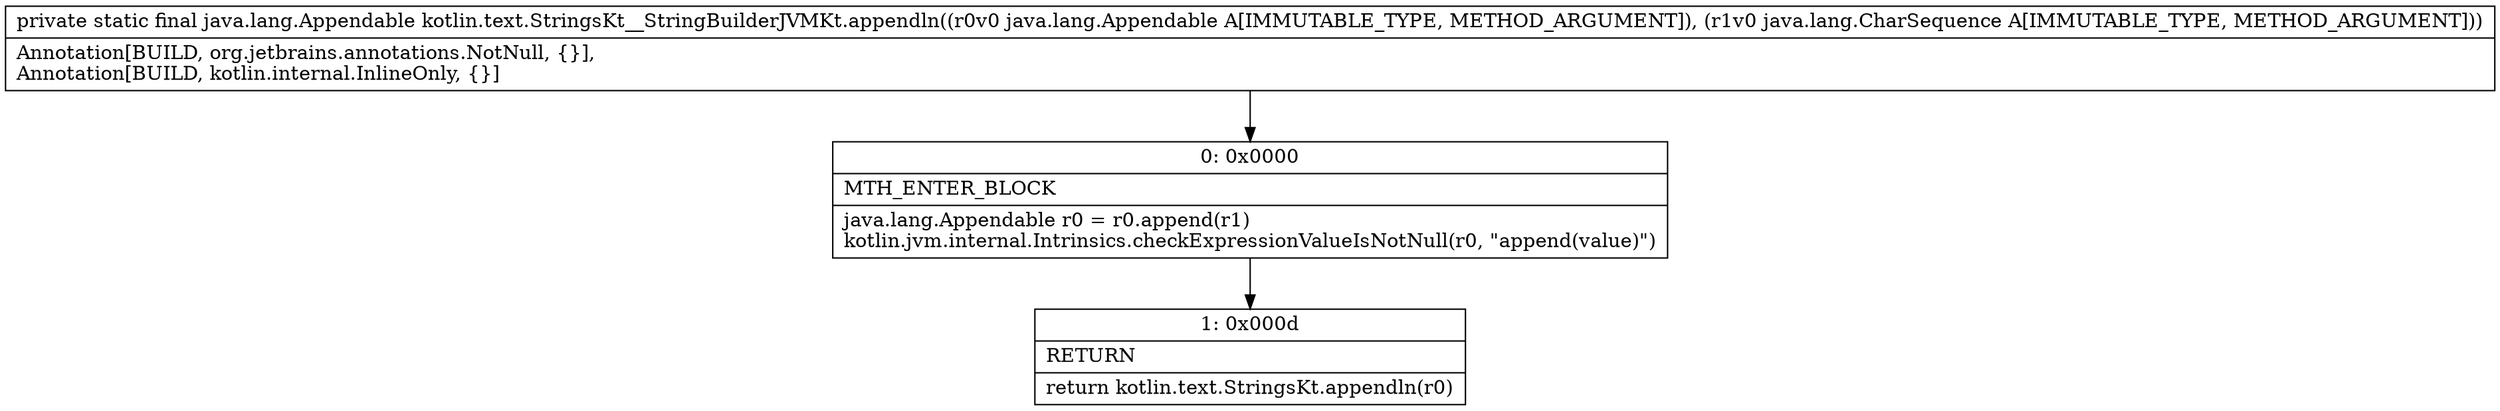 digraph "CFG forkotlin.text.StringsKt__StringBuilderJVMKt.appendln(Ljava\/lang\/Appendable;Ljava\/lang\/CharSequence;)Ljava\/lang\/Appendable;" {
Node_0 [shape=record,label="{0\:\ 0x0000|MTH_ENTER_BLOCK\l|java.lang.Appendable r0 = r0.append(r1)\lkotlin.jvm.internal.Intrinsics.checkExpressionValueIsNotNull(r0, \"append(value)\")\l}"];
Node_1 [shape=record,label="{1\:\ 0x000d|RETURN\l|return kotlin.text.StringsKt.appendln(r0)\l}"];
MethodNode[shape=record,label="{private static final java.lang.Appendable kotlin.text.StringsKt__StringBuilderJVMKt.appendln((r0v0 java.lang.Appendable A[IMMUTABLE_TYPE, METHOD_ARGUMENT]), (r1v0 java.lang.CharSequence A[IMMUTABLE_TYPE, METHOD_ARGUMENT]))  | Annotation[BUILD, org.jetbrains.annotations.NotNull, \{\}], \lAnnotation[BUILD, kotlin.internal.InlineOnly, \{\}]\l}"];
MethodNode -> Node_0;
Node_0 -> Node_1;
}

